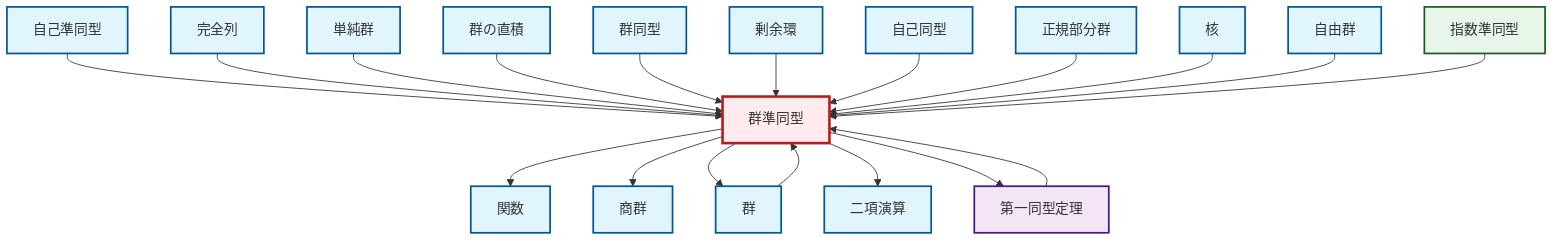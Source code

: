 graph TD
    classDef definition fill:#e1f5fe,stroke:#01579b,stroke-width:2px
    classDef theorem fill:#f3e5f5,stroke:#4a148c,stroke-width:2px
    classDef axiom fill:#fff3e0,stroke:#e65100,stroke-width:2px
    classDef example fill:#e8f5e9,stroke:#1b5e20,stroke-width:2px
    classDef current fill:#ffebee,stroke:#b71c1c,stroke-width:3px
    def-automorphism["自己同型"]:::definition
    def-kernel["核"]:::definition
    def-group["群"]:::definition
    def-direct-product["群の直積"]:::definition
    def-quotient-ring["剰余環"]:::definition
    def-normal-subgroup["正規部分群"]:::definition
    def-function["関数"]:::definition
    ex-exponential-homomorphism["指数準同型"]:::example
    def-isomorphism["群同型"]:::definition
    def-endomorphism["自己準同型"]:::definition
    def-homomorphism["群準同型"]:::definition
    def-free-group["自由群"]:::definition
    def-simple-group["単純群"]:::definition
    def-quotient-group["商群"]:::definition
    def-exact-sequence["完全列"]:::definition
    thm-first-isomorphism["第一同型定理"]:::theorem
    def-binary-operation["二項演算"]:::definition
    def-endomorphism --> def-homomorphism
    def-exact-sequence --> def-homomorphism
    def-simple-group --> def-homomorphism
    def-homomorphism --> def-function
    def-homomorphism --> def-quotient-group
    def-direct-product --> def-homomorphism
    def-isomorphism --> def-homomorphism
    def-homomorphism --> def-group
    def-quotient-ring --> def-homomorphism
    def-automorphism --> def-homomorphism
    def-normal-subgroup --> def-homomorphism
    def-group --> def-homomorphism
    def-kernel --> def-homomorphism
    def-free-group --> def-homomorphism
    thm-first-isomorphism --> def-homomorphism
    ex-exponential-homomorphism --> def-homomorphism
    def-homomorphism --> def-binary-operation
    def-homomorphism --> thm-first-isomorphism
    class def-homomorphism current